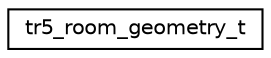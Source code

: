 digraph "Graphical Class Hierarchy"
{
 // INTERACTIVE_SVG=YES
  edge [fontname="Helvetica",fontsize="10",labelfontname="Helvetica",labelfontsize="10"];
  node [fontname="Helvetica",fontsize="10",shape=record];
  rankdir="LR";
  Node1 [label="tr5_room_geometry_t",height=0.2,width=0.4,color="black", fillcolor="white", style="filled",URL="$_tomb_raider_8h.html#structtr5__room__geometry__t"];
}

